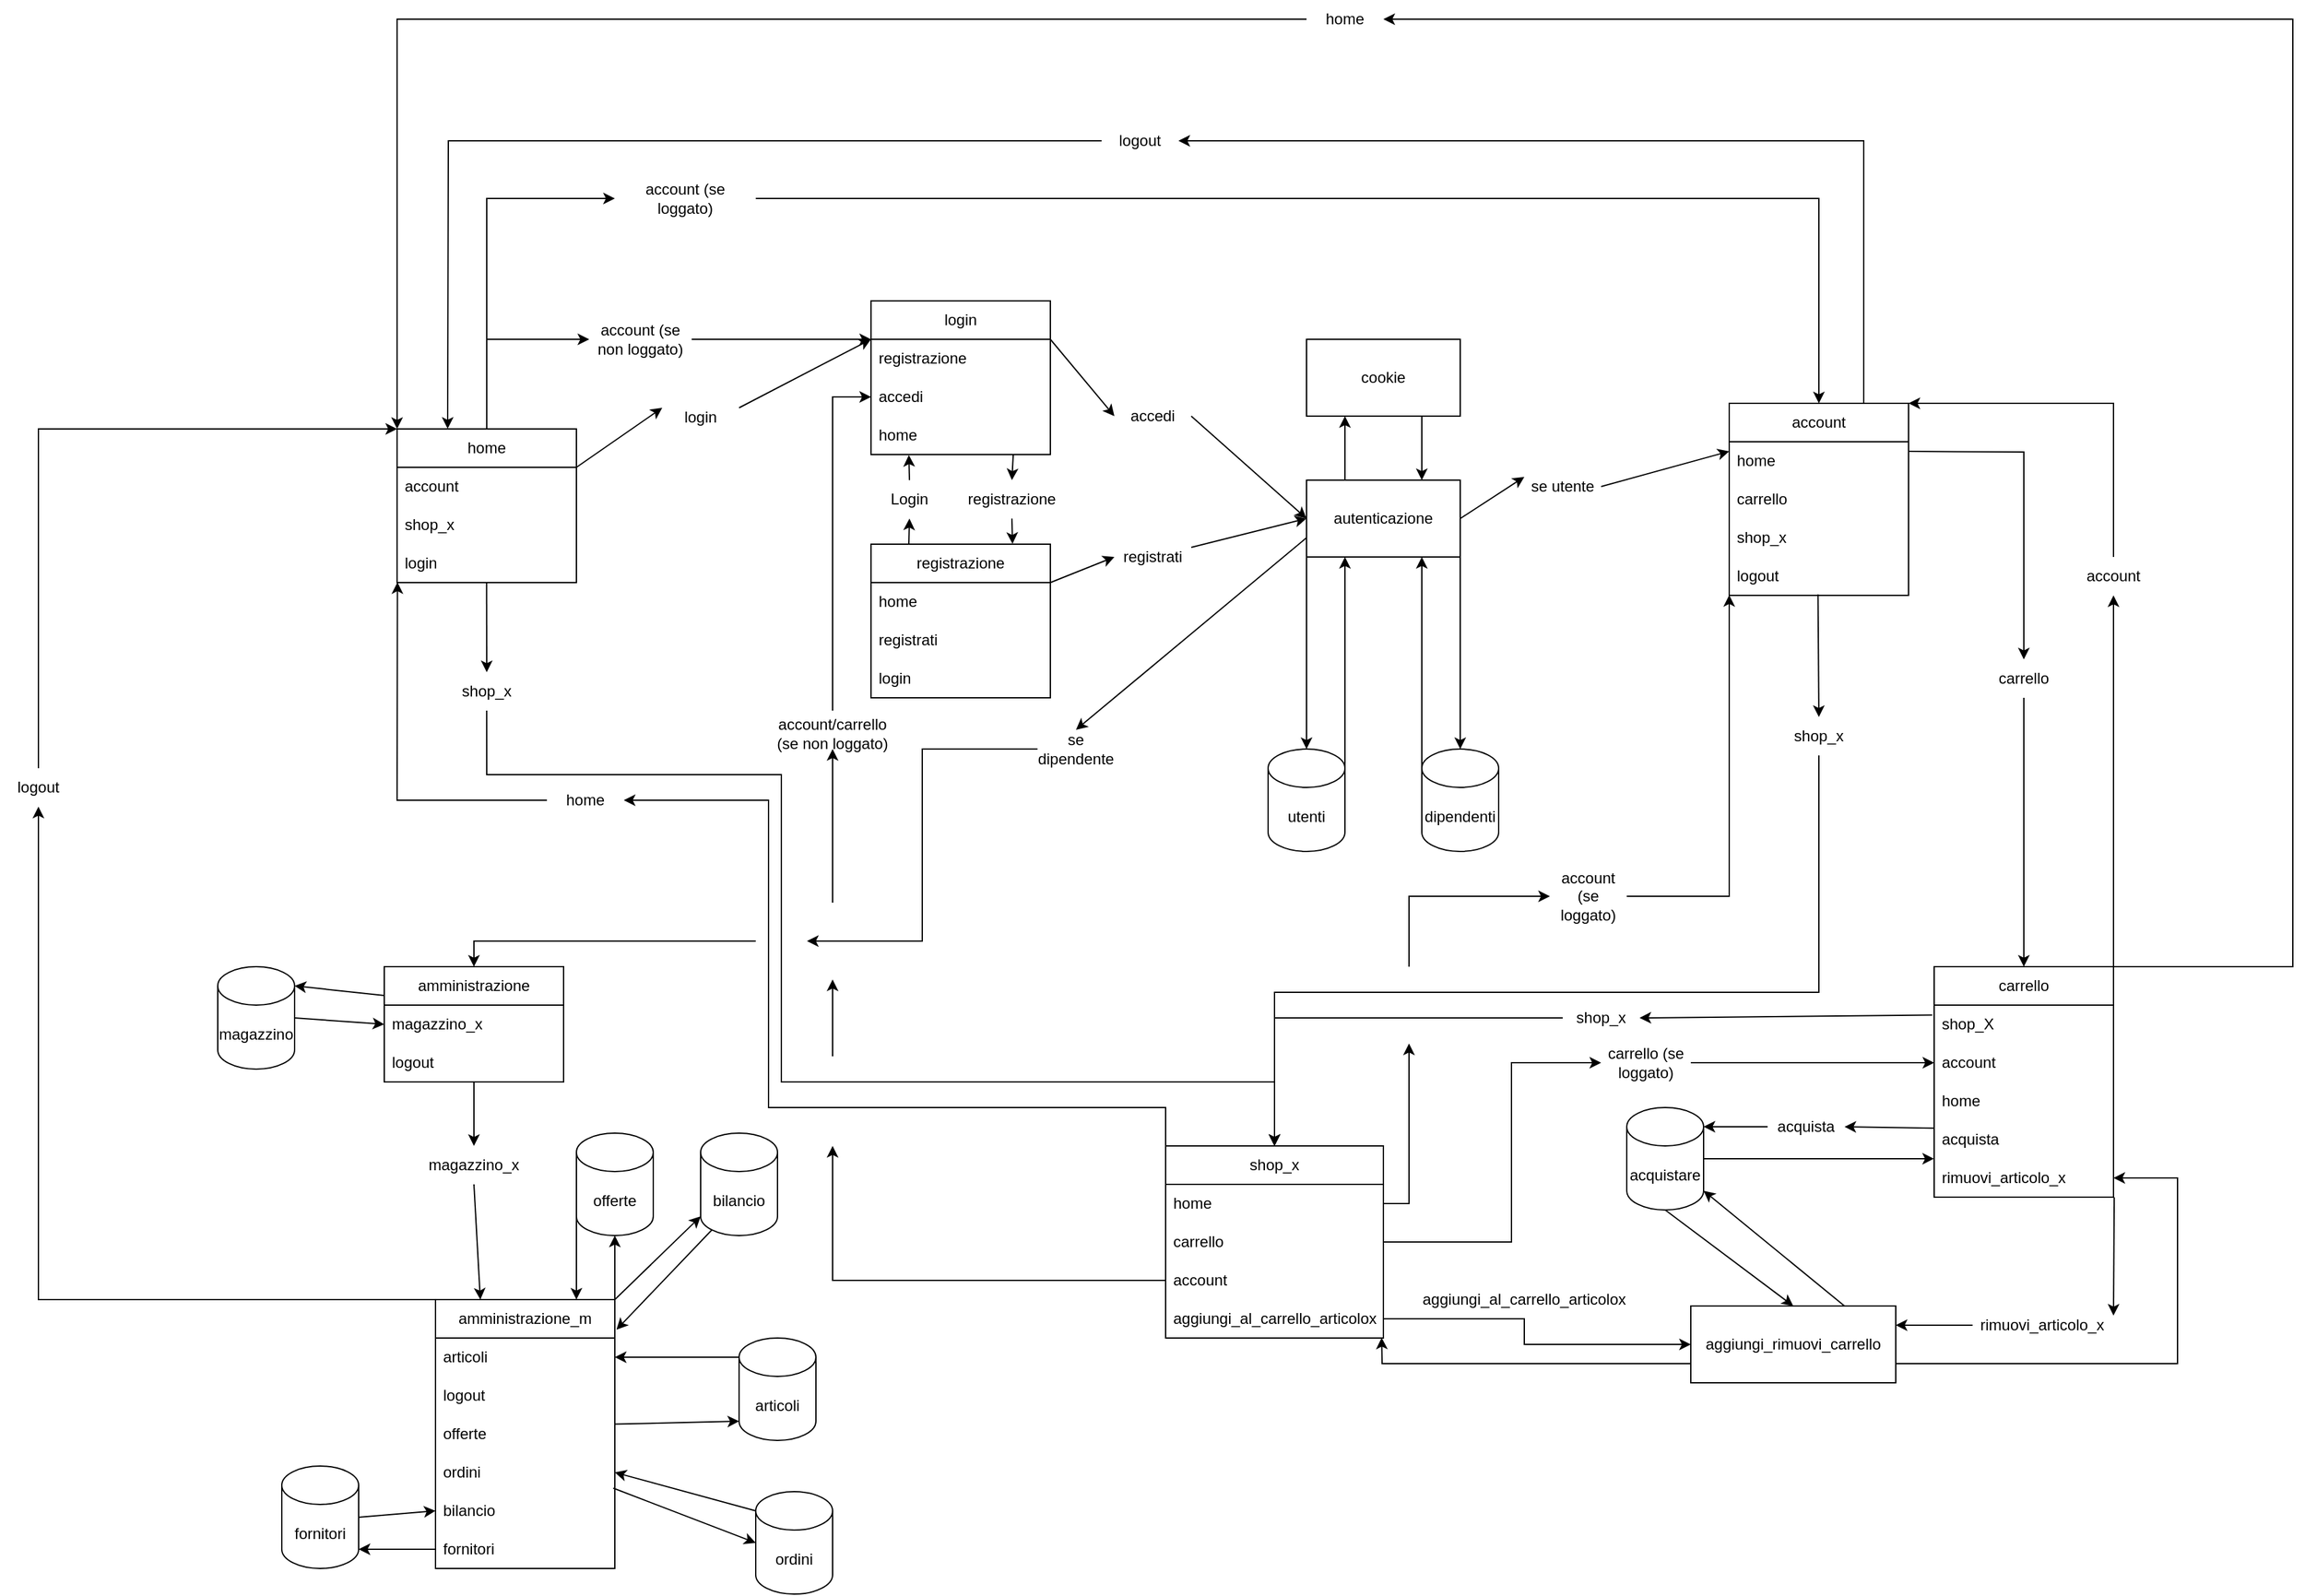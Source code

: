 <mxfile version="21.3.5" type="device">
  <diagram name="Progettazione sito" id="yAc_jAHaFsXyHDSnvy8q">
    <mxGraphModel dx="2637" dy="1739" grid="1" gridSize="10" guides="1" tooltips="1" connect="1" arrows="1" fold="1" page="1" pageScale="1" pageWidth="827" pageHeight="1169" math="0" shadow="0">
      <root>
        <mxCell id="0" />
        <mxCell id="1" parent="0" />
        <mxCell id="OdpAyaXRCorN0vdMtEcc-62" value="shop_x" style="swimlane;fontStyle=0;childLayout=stackLayout;horizontal=1;startSize=30;horizontalStack=0;resizeParent=1;resizeParentMax=0;resizeLast=0;collapsible=1;marginBottom=0;whiteSpace=wrap;html=1;" parent="1" vertex="1">
          <mxGeometry x="-410" y="325" width="170" height="150" as="geometry" />
        </mxCell>
        <mxCell id="OdpAyaXRCorN0vdMtEcc-65" value="home" style="text;strokeColor=none;fillColor=none;align=left;verticalAlign=middle;spacingLeft=4;spacingRight=4;overflow=hidden;points=[[0,0.5],[1,0.5]];portConstraint=eastwest;rotatable=0;whiteSpace=wrap;html=1;" parent="OdpAyaXRCorN0vdMtEcc-62" vertex="1">
          <mxGeometry y="30" width="170" height="30" as="geometry" />
        </mxCell>
        <mxCell id="OdpAyaXRCorN0vdMtEcc-66" value="carrello" style="text;strokeColor=none;fillColor=none;align=left;verticalAlign=middle;spacingLeft=4;spacingRight=4;overflow=hidden;points=[[0,0.5],[1,0.5]];portConstraint=eastwest;rotatable=0;whiteSpace=wrap;html=1;" parent="OdpAyaXRCorN0vdMtEcc-62" vertex="1">
          <mxGeometry y="60" width="170" height="30" as="geometry" />
        </mxCell>
        <mxCell id="OdpAyaXRCorN0vdMtEcc-102" value="account" style="text;strokeColor=none;fillColor=none;align=left;verticalAlign=middle;spacingLeft=4;spacingRight=4;overflow=hidden;points=[[0,0.5],[1,0.5]];portConstraint=eastwest;rotatable=0;whiteSpace=wrap;html=1;" parent="OdpAyaXRCorN0vdMtEcc-62" vertex="1">
          <mxGeometry y="90" width="170" height="30" as="geometry" />
        </mxCell>
        <mxCell id="OdpAyaXRCorN0vdMtEcc-107" value="aggiungi_al_carrello_articolox" style="text;strokeColor=none;fillColor=none;align=left;verticalAlign=middle;spacingLeft=4;spacingRight=4;overflow=hidden;points=[[0,0.5],[1,0.5]];portConstraint=eastwest;rotatable=0;whiteSpace=wrap;html=1;" parent="OdpAyaXRCorN0vdMtEcc-62" vertex="1">
          <mxGeometry y="120" width="170" height="30" as="geometry" />
        </mxCell>
        <mxCell id="OdpAyaXRCorN0vdMtEcc-67" value="home" style="swimlane;fontStyle=0;childLayout=stackLayout;horizontal=1;startSize=30;horizontalStack=0;resizeParent=1;resizeParentMax=0;resizeLast=0;collapsible=1;marginBottom=0;whiteSpace=wrap;html=1;" parent="1" vertex="1">
          <mxGeometry x="-1010" y="-235" width="140" height="120" as="geometry" />
        </mxCell>
        <mxCell id="OdpAyaXRCorN0vdMtEcc-68" value="account" style="text;strokeColor=none;fillColor=none;align=left;verticalAlign=middle;spacingLeft=4;spacingRight=4;overflow=hidden;points=[[0,0.5],[1,0.5]];portConstraint=eastwest;rotatable=0;whiteSpace=wrap;html=1;" parent="OdpAyaXRCorN0vdMtEcc-67" vertex="1">
          <mxGeometry y="30" width="140" height="30" as="geometry" />
        </mxCell>
        <mxCell id="OdpAyaXRCorN0vdMtEcc-69" value="shop_x" style="text;strokeColor=none;fillColor=none;align=left;verticalAlign=middle;spacingLeft=4;spacingRight=4;overflow=hidden;points=[[0,0.5],[1,0.5]];portConstraint=eastwest;rotatable=0;whiteSpace=wrap;html=1;" parent="OdpAyaXRCorN0vdMtEcc-67" vertex="1">
          <mxGeometry y="60" width="140" height="30" as="geometry" />
        </mxCell>
        <mxCell id="OdpAyaXRCorN0vdMtEcc-70" value="login" style="text;strokeColor=none;fillColor=none;align=left;verticalAlign=middle;spacingLeft=4;spacingRight=4;overflow=hidden;points=[[0,0.5],[1,0.5]];portConstraint=eastwest;rotatable=0;whiteSpace=wrap;html=1;" parent="OdpAyaXRCorN0vdMtEcc-67" vertex="1">
          <mxGeometry y="90" width="140" height="30" as="geometry" />
        </mxCell>
        <mxCell id="OdpAyaXRCorN0vdMtEcc-71" value="login" style="swimlane;fontStyle=0;childLayout=stackLayout;horizontal=1;startSize=30;horizontalStack=0;resizeParent=1;resizeParentMax=0;resizeLast=0;collapsible=1;marginBottom=0;whiteSpace=wrap;html=1;" parent="1" vertex="1">
          <mxGeometry x="-640" y="-335" width="140" height="120" as="geometry" />
        </mxCell>
        <mxCell id="OdpAyaXRCorN0vdMtEcc-72" value="registrazione" style="text;strokeColor=none;fillColor=none;align=left;verticalAlign=middle;spacingLeft=4;spacingRight=4;overflow=hidden;points=[[0,0.5],[1,0.5]];portConstraint=eastwest;rotatable=0;whiteSpace=wrap;html=1;" parent="OdpAyaXRCorN0vdMtEcc-71" vertex="1">
          <mxGeometry y="30" width="140" height="30" as="geometry" />
        </mxCell>
        <mxCell id="OdpAyaXRCorN0vdMtEcc-96" value="accedi" style="text;strokeColor=none;fillColor=none;align=left;verticalAlign=middle;spacingLeft=4;spacingRight=4;overflow=hidden;points=[[0,0.5],[1,0.5]];portConstraint=eastwest;rotatable=0;whiteSpace=wrap;html=1;" parent="OdpAyaXRCorN0vdMtEcc-71" vertex="1">
          <mxGeometry y="60" width="140" height="30" as="geometry" />
        </mxCell>
        <mxCell id="rpOPXYTiuYvovucA8hwr-18" value="home" style="text;strokeColor=none;fillColor=none;align=left;verticalAlign=middle;spacingLeft=4;spacingRight=4;overflow=hidden;points=[[0,0.5],[1,0.5]];portConstraint=eastwest;rotatable=0;whiteSpace=wrap;html=1;" parent="OdpAyaXRCorN0vdMtEcc-71" vertex="1">
          <mxGeometry y="90" width="140" height="30" as="geometry" />
        </mxCell>
        <mxCell id="OdpAyaXRCorN0vdMtEcc-79" value="account" style="swimlane;fontStyle=0;childLayout=stackLayout;horizontal=1;startSize=30;horizontalStack=0;resizeParent=1;resizeParentMax=0;resizeLast=0;collapsible=1;marginBottom=0;whiteSpace=wrap;html=1;" parent="1" vertex="1">
          <mxGeometry x="30" y="-255" width="140" height="150" as="geometry" />
        </mxCell>
        <mxCell id="OdpAyaXRCorN0vdMtEcc-80" value="home" style="text;strokeColor=none;fillColor=none;align=left;verticalAlign=middle;spacingLeft=4;spacingRight=4;overflow=hidden;points=[[0,0.5],[1,0.5]];portConstraint=eastwest;rotatable=0;whiteSpace=wrap;html=1;" parent="OdpAyaXRCorN0vdMtEcc-79" vertex="1">
          <mxGeometry y="30" width="140" height="30" as="geometry" />
        </mxCell>
        <mxCell id="OdpAyaXRCorN0vdMtEcc-81" value="carrello" style="text;strokeColor=none;fillColor=none;align=left;verticalAlign=middle;spacingLeft=4;spacingRight=4;overflow=hidden;points=[[0,0.5],[1,0.5]];portConstraint=eastwest;rotatable=0;whiteSpace=wrap;html=1;" parent="OdpAyaXRCorN0vdMtEcc-79" vertex="1">
          <mxGeometry y="60" width="140" height="30" as="geometry" />
        </mxCell>
        <mxCell id="OdpAyaXRCorN0vdMtEcc-101" value="shop_x" style="text;strokeColor=none;fillColor=none;align=left;verticalAlign=middle;spacingLeft=4;spacingRight=4;overflow=hidden;points=[[0,0.5],[1,0.5]];portConstraint=eastwest;rotatable=0;whiteSpace=wrap;html=1;" parent="OdpAyaXRCorN0vdMtEcc-79" vertex="1">
          <mxGeometry y="90" width="140" height="30" as="geometry" />
        </mxCell>
        <mxCell id="rpOPXYTiuYvovucA8hwr-94" value="logout" style="text;strokeColor=none;fillColor=none;align=left;verticalAlign=middle;spacingLeft=4;spacingRight=4;overflow=hidden;points=[[0,0.5],[1,0.5]];portConstraint=eastwest;rotatable=0;whiteSpace=wrap;html=1;" parent="OdpAyaXRCorN0vdMtEcc-79" vertex="1">
          <mxGeometry y="120" width="140" height="30" as="geometry" />
        </mxCell>
        <mxCell id="OdpAyaXRCorN0vdMtEcc-89" value="carrello" style="swimlane;fontStyle=0;childLayout=stackLayout;horizontal=1;startSize=30;horizontalStack=0;resizeParent=1;resizeParentMax=0;resizeLast=0;collapsible=1;marginBottom=0;whiteSpace=wrap;html=1;" parent="1" vertex="1">
          <mxGeometry x="190" y="185" width="140" height="180" as="geometry" />
        </mxCell>
        <mxCell id="OdpAyaXRCorN0vdMtEcc-90" value="shop_X" style="text;strokeColor=none;fillColor=none;align=left;verticalAlign=middle;spacingLeft=4;spacingRight=4;overflow=hidden;points=[[0,0.5],[1,0.5]];portConstraint=eastwest;rotatable=0;whiteSpace=wrap;html=1;" parent="OdpAyaXRCorN0vdMtEcc-89" vertex="1">
          <mxGeometry y="30" width="140" height="30" as="geometry" />
        </mxCell>
        <mxCell id="OdpAyaXRCorN0vdMtEcc-94" value="account" style="text;strokeColor=none;fillColor=none;align=left;verticalAlign=middle;spacingLeft=4;spacingRight=4;overflow=hidden;points=[[0,0.5],[1,0.5]];portConstraint=eastwest;rotatable=0;whiteSpace=wrap;html=1;" parent="OdpAyaXRCorN0vdMtEcc-89" vertex="1">
          <mxGeometry y="60" width="140" height="30" as="geometry" />
        </mxCell>
        <mxCell id="OdpAyaXRCorN0vdMtEcc-95" value="home" style="text;strokeColor=none;fillColor=none;align=left;verticalAlign=middle;spacingLeft=4;spacingRight=4;overflow=hidden;points=[[0,0.5],[1,0.5]];portConstraint=eastwest;rotatable=0;whiteSpace=wrap;html=1;" parent="OdpAyaXRCorN0vdMtEcc-89" vertex="1">
          <mxGeometry y="90" width="140" height="30" as="geometry" />
        </mxCell>
        <mxCell id="OdpAyaXRCorN0vdMtEcc-125" value="acquista" style="text;strokeColor=none;fillColor=none;align=left;verticalAlign=middle;spacingLeft=4;spacingRight=4;overflow=hidden;points=[[0,0.5],[1,0.5]];portConstraint=eastwest;rotatable=0;whiteSpace=wrap;html=1;" parent="OdpAyaXRCorN0vdMtEcc-89" vertex="1">
          <mxGeometry y="120" width="140" height="30" as="geometry" />
        </mxCell>
        <mxCell id="3qx9ciOd4U_vg5KlXXqb-6" value="rimuovi_articolo_x" style="text;strokeColor=none;fillColor=none;align=left;verticalAlign=middle;spacingLeft=4;spacingRight=4;overflow=hidden;points=[[0,0.5],[1,0.5]];portConstraint=eastwest;rotatable=0;whiteSpace=wrap;html=1;" vertex="1" parent="OdpAyaXRCorN0vdMtEcc-89">
          <mxGeometry y="150" width="140" height="30" as="geometry" />
        </mxCell>
        <mxCell id="OdpAyaXRCorN0vdMtEcc-93" value="autenticazione" style="rounded=0;whiteSpace=wrap;html=1;" parent="1" vertex="1">
          <mxGeometry x="-300" y="-195" width="120" height="60" as="geometry" />
        </mxCell>
        <mxCell id="OdpAyaXRCorN0vdMtEcc-98" value="registrazione" style="swimlane;fontStyle=0;childLayout=stackLayout;horizontal=1;startSize=30;horizontalStack=0;resizeParent=1;resizeParentMax=0;resizeLast=0;collapsible=1;marginBottom=0;whiteSpace=wrap;html=1;" parent="1" vertex="1">
          <mxGeometry x="-640" y="-145" width="140" height="120" as="geometry" />
        </mxCell>
        <mxCell id="OdpAyaXRCorN0vdMtEcc-99" value="home" style="text;strokeColor=none;fillColor=none;align=left;verticalAlign=middle;spacingLeft=4;spacingRight=4;overflow=hidden;points=[[0,0.5],[1,0.5]];portConstraint=eastwest;rotatable=0;whiteSpace=wrap;html=1;" parent="OdpAyaXRCorN0vdMtEcc-98" vertex="1">
          <mxGeometry y="30" width="140" height="30" as="geometry" />
        </mxCell>
        <mxCell id="OdpAyaXRCorN0vdMtEcc-100" value="registrati" style="text;strokeColor=none;fillColor=none;align=left;verticalAlign=middle;spacingLeft=4;spacingRight=4;overflow=hidden;points=[[0,0.5],[1,0.5]];portConstraint=eastwest;rotatable=0;whiteSpace=wrap;html=1;" parent="OdpAyaXRCorN0vdMtEcc-98" vertex="1">
          <mxGeometry y="60" width="140" height="30" as="geometry" />
        </mxCell>
        <mxCell id="rpOPXYTiuYvovucA8hwr-16" value="login" style="text;strokeColor=none;fillColor=none;align=left;verticalAlign=middle;spacingLeft=4;spacingRight=4;overflow=hidden;points=[[0,0.5],[1,0.5]];portConstraint=eastwest;rotatable=0;whiteSpace=wrap;html=1;" parent="OdpAyaXRCorN0vdMtEcc-98" vertex="1">
          <mxGeometry y="90" width="140" height="30" as="geometry" />
        </mxCell>
        <mxCell id="OdpAyaXRCorN0vdMtEcc-104" value="utenti" style="shape=cylinder3;whiteSpace=wrap;html=1;boundedLbl=1;backgroundOutline=1;size=15;" parent="1" vertex="1">
          <mxGeometry x="-330" y="15" width="60" height="80" as="geometry" />
        </mxCell>
        <mxCell id="OdpAyaXRCorN0vdMtEcc-105" value="dipendenti" style="shape=cylinder3;whiteSpace=wrap;html=1;boundedLbl=1;backgroundOutline=1;size=15;" parent="1" vertex="1">
          <mxGeometry x="-210" y="15" width="60" height="80" as="geometry" />
        </mxCell>
        <mxCell id="OdpAyaXRCorN0vdMtEcc-109" value="magazzino" style="shape=cylinder3;whiteSpace=wrap;html=1;boundedLbl=1;backgroundOutline=1;size=15;" parent="1" vertex="1">
          <mxGeometry x="-1150" y="185" width="60" height="80" as="geometry" />
        </mxCell>
        <mxCell id="OdpAyaXRCorN0vdMtEcc-110" value="amministrazione" style="swimlane;fontStyle=0;childLayout=stackLayout;horizontal=1;startSize=30;horizontalStack=0;resizeParent=1;resizeParentMax=0;resizeLast=0;collapsible=1;marginBottom=0;whiteSpace=wrap;html=1;" parent="1" vertex="1">
          <mxGeometry x="-1020" y="185" width="140" height="90" as="geometry" />
        </mxCell>
        <mxCell id="OdpAyaXRCorN0vdMtEcc-111" value="magazzino_x" style="text;strokeColor=none;fillColor=none;align=left;verticalAlign=middle;spacingLeft=4;spacingRight=4;overflow=hidden;points=[[0,0.5],[1,0.5]];portConstraint=eastwest;rotatable=0;whiteSpace=wrap;html=1;" parent="OdpAyaXRCorN0vdMtEcc-110" vertex="1">
          <mxGeometry y="30" width="140" height="30" as="geometry" />
        </mxCell>
        <mxCell id="OdpAyaXRCorN0vdMtEcc-113" value="logout" style="text;strokeColor=none;fillColor=none;align=left;verticalAlign=middle;spacingLeft=4;spacingRight=4;overflow=hidden;points=[[0,0.5],[1,0.5]];portConstraint=eastwest;rotatable=0;whiteSpace=wrap;html=1;" parent="OdpAyaXRCorN0vdMtEcc-110" vertex="1">
          <mxGeometry y="60" width="140" height="30" as="geometry" />
        </mxCell>
        <mxCell id="OdpAyaXRCorN0vdMtEcc-117" value="amministrazione_m" style="swimlane;fontStyle=0;childLayout=stackLayout;horizontal=1;startSize=30;horizontalStack=0;resizeParent=1;resizeParentMax=0;resizeLast=0;collapsible=1;marginBottom=0;whiteSpace=wrap;html=1;" parent="1" vertex="1">
          <mxGeometry x="-980" y="445" width="140" height="210" as="geometry" />
        </mxCell>
        <mxCell id="OdpAyaXRCorN0vdMtEcc-118" value="articoli" style="text;strokeColor=none;fillColor=none;align=left;verticalAlign=middle;spacingLeft=4;spacingRight=4;overflow=hidden;points=[[0,0.5],[1,0.5]];portConstraint=eastwest;rotatable=0;whiteSpace=wrap;html=1;" parent="OdpAyaXRCorN0vdMtEcc-117" vertex="1">
          <mxGeometry y="30" width="140" height="30" as="geometry" />
        </mxCell>
        <mxCell id="OdpAyaXRCorN0vdMtEcc-119" value="logout" style="text;strokeColor=none;fillColor=none;align=left;verticalAlign=middle;spacingLeft=4;spacingRight=4;overflow=hidden;points=[[0,0.5],[1,0.5]];portConstraint=eastwest;rotatable=0;whiteSpace=wrap;html=1;" parent="OdpAyaXRCorN0vdMtEcc-117" vertex="1">
          <mxGeometry y="60" width="140" height="30" as="geometry" />
        </mxCell>
        <mxCell id="OdpAyaXRCorN0vdMtEcc-121" value="offerte" style="text;strokeColor=none;fillColor=none;align=left;verticalAlign=middle;spacingLeft=4;spacingRight=4;overflow=hidden;points=[[0,0.5],[1,0.5]];portConstraint=eastwest;rotatable=0;whiteSpace=wrap;html=1;" parent="OdpAyaXRCorN0vdMtEcc-117" vertex="1">
          <mxGeometry y="90" width="140" height="30" as="geometry" />
        </mxCell>
        <mxCell id="OdpAyaXRCorN0vdMtEcc-122" value="ordini" style="text;strokeColor=none;fillColor=none;align=left;verticalAlign=middle;spacingLeft=4;spacingRight=4;overflow=hidden;points=[[0,0.5],[1,0.5]];portConstraint=eastwest;rotatable=0;whiteSpace=wrap;html=1;" parent="OdpAyaXRCorN0vdMtEcc-117" vertex="1">
          <mxGeometry y="120" width="140" height="30" as="geometry" />
        </mxCell>
        <mxCell id="OdpAyaXRCorN0vdMtEcc-124" value="bilancio" style="text;strokeColor=none;fillColor=none;align=left;verticalAlign=middle;spacingLeft=4;spacingRight=4;overflow=hidden;points=[[0,0.5],[1,0.5]];portConstraint=eastwest;rotatable=0;whiteSpace=wrap;html=1;" parent="OdpAyaXRCorN0vdMtEcc-117" vertex="1">
          <mxGeometry y="150" width="140" height="30" as="geometry" />
        </mxCell>
        <mxCell id="OdpAyaXRCorN0vdMtEcc-127" value="fornitori" style="text;strokeColor=none;fillColor=none;align=left;verticalAlign=middle;spacingLeft=4;spacingRight=4;overflow=hidden;points=[[0,0.5],[1,0.5]];portConstraint=eastwest;rotatable=0;whiteSpace=wrap;html=1;" parent="OdpAyaXRCorN0vdMtEcc-117" vertex="1">
          <mxGeometry y="180" width="140" height="30" as="geometry" />
        </mxCell>
        <mxCell id="OdpAyaXRCorN0vdMtEcc-126" value="acquistare" style="shape=cylinder3;whiteSpace=wrap;html=1;boundedLbl=1;backgroundOutline=1;size=15;" parent="1" vertex="1">
          <mxGeometry x="-50" y="295" width="60" height="80" as="geometry" />
        </mxCell>
        <mxCell id="OdpAyaXRCorN0vdMtEcc-128" value="articoli" style="shape=cylinder3;whiteSpace=wrap;html=1;boundedLbl=1;backgroundOutline=1;size=15;" parent="1" vertex="1">
          <mxGeometry x="-743" y="475" width="60" height="80" as="geometry" />
        </mxCell>
        <mxCell id="OdpAyaXRCorN0vdMtEcc-129" value="ordini" style="shape=cylinder3;whiteSpace=wrap;html=1;boundedLbl=1;backgroundOutline=1;size=15;" parent="1" vertex="1">
          <mxGeometry x="-730" y="595" width="60" height="80" as="geometry" />
        </mxCell>
        <mxCell id="OdpAyaXRCorN0vdMtEcc-130" value="bilancio" style="shape=cylinder3;whiteSpace=wrap;html=1;boundedLbl=1;backgroundOutline=1;size=15;" parent="1" vertex="1">
          <mxGeometry x="-773" y="315" width="60" height="80" as="geometry" />
        </mxCell>
        <mxCell id="OdpAyaXRCorN0vdMtEcc-131" value="offerte" style="shape=cylinder3;whiteSpace=wrap;html=1;boundedLbl=1;backgroundOutline=1;size=15;" parent="1" vertex="1">
          <mxGeometry x="-870" y="315" width="60" height="80" as="geometry" />
        </mxCell>
        <mxCell id="rpOPXYTiuYvovucA8hwr-6" value="" style="endArrow=classic;html=1;rounded=0;entryX=0;entryY=0.25;entryDx=0;entryDy=0;exitX=1;exitY=0.25;exitDx=0;exitDy=0;" parent="1" source="rpOPXYTiuYvovucA8hwr-8" target="OdpAyaXRCorN0vdMtEcc-71" edge="1">
          <mxGeometry width="50" height="50" relative="1" as="geometry">
            <mxPoint x="-860" y="15" as="sourcePoint" />
            <mxPoint x="-810" y="-35" as="targetPoint" />
          </mxGeometry>
        </mxCell>
        <mxCell id="rpOPXYTiuYvovucA8hwr-7" value="" style="endArrow=classic;html=1;rounded=0;entryX=0;entryY=0.25;entryDx=0;entryDy=0;exitX=1;exitY=0.25;exitDx=0;exitDy=0;" parent="1" source="OdpAyaXRCorN0vdMtEcc-67" target="rpOPXYTiuYvovucA8hwr-8" edge="1">
          <mxGeometry width="50" height="50" relative="1" as="geometry">
            <mxPoint x="-870" y="-205" as="sourcePoint" />
            <mxPoint x="-640" y="-282" as="targetPoint" />
          </mxGeometry>
        </mxCell>
        <mxCell id="rpOPXYTiuYvovucA8hwr-8" value="login" style="text;html=1;strokeColor=none;fillColor=none;align=center;verticalAlign=middle;whiteSpace=wrap;rounded=0;" parent="1" vertex="1">
          <mxGeometry x="-803" y="-259" width="60" height="30" as="geometry" />
        </mxCell>
        <mxCell id="rpOPXYTiuYvovucA8hwr-9" value="" style="endArrow=classic;html=1;rounded=0;exitX=0.5;exitY=1;exitDx=0;exitDy=0;entryX=0.789;entryY=-0.002;entryDx=0;entryDy=0;entryPerimeter=0;" parent="1" source="rpOPXYTiuYvovucA8hwr-11" target="OdpAyaXRCorN0vdMtEcc-98" edge="1">
          <mxGeometry width="50" height="50" relative="1" as="geometry">
            <mxPoint x="-490" y="-175" as="sourcePoint" />
            <mxPoint x="-530" y="-145" as="targetPoint" />
          </mxGeometry>
        </mxCell>
        <mxCell id="rpOPXYTiuYvovucA8hwr-11" value="registrazione" style="text;html=1;strokeColor=none;fillColor=none;align=center;verticalAlign=middle;whiteSpace=wrap;rounded=0;" parent="1" vertex="1">
          <mxGeometry x="-560" y="-195" width="60" height="30" as="geometry" />
        </mxCell>
        <mxCell id="rpOPXYTiuYvovucA8hwr-13" value="" style="endArrow=classic;html=1;rounded=0;entryX=0.5;entryY=1;entryDx=0;entryDy=0;exitX=0.211;exitY=-0.002;exitDx=0;exitDy=0;exitPerimeter=0;" parent="1" source="OdpAyaXRCorN0vdMtEcc-98" target="rpOPXYTiuYvovucA8hwr-14" edge="1">
          <mxGeometry width="50" height="50" relative="1" as="geometry">
            <mxPoint x="-605" y="-145" as="sourcePoint" />
            <mxPoint x="-605" y="-215" as="targetPoint" />
          </mxGeometry>
        </mxCell>
        <mxCell id="rpOPXYTiuYvovucA8hwr-14" value="Login" style="text;html=1;strokeColor=none;fillColor=none;align=center;verticalAlign=middle;whiteSpace=wrap;rounded=0;" parent="1" vertex="1">
          <mxGeometry x="-640" y="-195" width="60" height="30" as="geometry" />
        </mxCell>
        <mxCell id="rpOPXYTiuYvovucA8hwr-15" value="" style="endArrow=classic;html=1;rounded=0;entryX=0;entryY=0.5;entryDx=0;entryDy=0;exitX=1;exitY=0.25;exitDx=0;exitDy=0;" parent="1" source="rpOPXYTiuYvovucA8hwr-24" target="OdpAyaXRCorN0vdMtEcc-93" edge="1">
          <mxGeometry width="50" height="50" relative="1" as="geometry">
            <mxPoint x="-460" y="-15" as="sourcePoint" />
            <mxPoint x="-410" y="-65" as="targetPoint" />
          </mxGeometry>
        </mxCell>
        <mxCell id="rpOPXYTiuYvovucA8hwr-19" value="" style="endArrow=classic;html=1;rounded=0;entryX=0.211;entryY=1.014;entryDx=0;entryDy=0;entryPerimeter=0;exitX=0.5;exitY=0;exitDx=0;exitDy=0;" parent="1" source="rpOPXYTiuYvovucA8hwr-14" target="rpOPXYTiuYvovucA8hwr-18" edge="1">
          <mxGeometry width="50" height="50" relative="1" as="geometry">
            <mxPoint x="-770" y="-105" as="sourcePoint" />
            <mxPoint x="-720" y="-155" as="targetPoint" />
          </mxGeometry>
        </mxCell>
        <mxCell id="rpOPXYTiuYvovucA8hwr-21" value="" style="endArrow=classic;html=1;rounded=0;entryX=0.5;entryY=0;entryDx=0;entryDy=0;exitX=0.793;exitY=1.011;exitDx=0;exitDy=0;exitPerimeter=0;" parent="1" source="rpOPXYTiuYvovucA8hwr-18" target="rpOPXYTiuYvovucA8hwr-11" edge="1">
          <mxGeometry width="50" height="50" relative="1" as="geometry">
            <mxPoint x="-730" y="-65" as="sourcePoint" />
            <mxPoint x="-680" y="-115" as="targetPoint" />
          </mxGeometry>
        </mxCell>
        <mxCell id="rpOPXYTiuYvovucA8hwr-22" value="" style="endArrow=classic;html=1;rounded=0;entryX=0;entryY=0.5;entryDx=0;entryDy=0;exitX=1;exitY=0.5;exitDx=0;exitDy=0;" parent="1" source="rpOPXYTiuYvovucA8hwr-26" target="OdpAyaXRCorN0vdMtEcc-93" edge="1">
          <mxGeometry width="50" height="50" relative="1" as="geometry">
            <mxPoint x="-440" y="-255" as="sourcePoint" />
            <mxPoint x="-390" y="-305" as="targetPoint" />
          </mxGeometry>
        </mxCell>
        <mxCell id="rpOPXYTiuYvovucA8hwr-23" value="" style="endArrow=classic;html=1;rounded=0;entryX=0;entryY=0.5;entryDx=0;entryDy=0;exitX=1;exitY=0.25;exitDx=0;exitDy=0;" parent="1" source="OdpAyaXRCorN0vdMtEcc-98" target="rpOPXYTiuYvovucA8hwr-24" edge="1">
          <mxGeometry width="50" height="50" relative="1" as="geometry">
            <mxPoint x="-500" y="-115" as="sourcePoint" />
            <mxPoint x="-300" y="-165" as="targetPoint" />
          </mxGeometry>
        </mxCell>
        <mxCell id="rpOPXYTiuYvovucA8hwr-24" value="registrati" style="text;html=1;strokeColor=none;fillColor=none;align=center;verticalAlign=middle;whiteSpace=wrap;rounded=0;" parent="1" vertex="1">
          <mxGeometry x="-450" y="-150" width="60" height="30" as="geometry" />
        </mxCell>
        <mxCell id="rpOPXYTiuYvovucA8hwr-25" value="" style="endArrow=classic;html=1;rounded=0;entryX=0;entryY=0.5;entryDx=0;entryDy=0;exitX=1;exitY=0.25;exitDx=0;exitDy=0;" parent="1" source="OdpAyaXRCorN0vdMtEcc-71" target="rpOPXYTiuYvovucA8hwr-26" edge="1">
          <mxGeometry width="50" height="50" relative="1" as="geometry">
            <mxPoint x="-500" y="-305" as="sourcePoint" />
            <mxPoint x="-300" y="-165" as="targetPoint" />
          </mxGeometry>
        </mxCell>
        <mxCell id="rpOPXYTiuYvovucA8hwr-26" value="accedi" style="text;html=1;strokeColor=none;fillColor=none;align=center;verticalAlign=middle;whiteSpace=wrap;rounded=0;" parent="1" vertex="1">
          <mxGeometry x="-450" y="-260" width="60" height="30" as="geometry" />
        </mxCell>
        <mxCell id="rpOPXYTiuYvovucA8hwr-27" value="" style="endArrow=classic;html=1;rounded=0;entryX=0.75;entryY=1;entryDx=0;entryDy=0;exitX=0;exitY=0;exitDx=0;exitDy=15;exitPerimeter=0;" parent="1" source="OdpAyaXRCorN0vdMtEcc-105" target="OdpAyaXRCorN0vdMtEcc-93" edge="1">
          <mxGeometry width="50" height="50" relative="1" as="geometry">
            <mxPoint x="-190" y="-35" as="sourcePoint" />
            <mxPoint x="-140" y="-85" as="targetPoint" />
          </mxGeometry>
        </mxCell>
        <mxCell id="rpOPXYTiuYvovucA8hwr-28" value="" style="endArrow=classic;html=1;rounded=0;entryX=0.5;entryY=0;entryDx=0;entryDy=0;entryPerimeter=0;exitX=1;exitY=1;exitDx=0;exitDy=0;" parent="1" source="OdpAyaXRCorN0vdMtEcc-93" target="OdpAyaXRCorN0vdMtEcc-105" edge="1">
          <mxGeometry width="50" height="50" relative="1" as="geometry">
            <mxPoint x="-130" y="-55" as="sourcePoint" />
            <mxPoint x="-80" y="-105" as="targetPoint" />
          </mxGeometry>
        </mxCell>
        <mxCell id="rpOPXYTiuYvovucA8hwr-29" value="" style="endArrow=classic;html=1;rounded=0;entryX=0.25;entryY=1;entryDx=0;entryDy=0;exitX=1;exitY=0;exitDx=0;exitDy=15;exitPerimeter=0;" parent="1" source="OdpAyaXRCorN0vdMtEcc-104" target="OdpAyaXRCorN0vdMtEcc-93" edge="1">
          <mxGeometry width="50" height="50" relative="1" as="geometry">
            <mxPoint x="-280" y="-5" as="sourcePoint" />
            <mxPoint x="-230" y="-55" as="targetPoint" />
          </mxGeometry>
        </mxCell>
        <mxCell id="rpOPXYTiuYvovucA8hwr-30" value="" style="endArrow=classic;html=1;rounded=0;entryX=0.5;entryY=0;entryDx=0;entryDy=0;entryPerimeter=0;exitX=0;exitY=1;exitDx=0;exitDy=0;" parent="1" source="OdpAyaXRCorN0vdMtEcc-93" target="OdpAyaXRCorN0vdMtEcc-104" edge="1">
          <mxGeometry width="50" height="50" relative="1" as="geometry">
            <mxPoint x="-410" y="-15" as="sourcePoint" />
            <mxPoint x="-360" y="-65" as="targetPoint" />
          </mxGeometry>
        </mxCell>
        <mxCell id="rpOPXYTiuYvovucA8hwr-31" value="" style="endArrow=classic;html=1;rounded=0;entryX=0;entryY=0.25;entryDx=0;entryDy=0;exitX=1;exitY=0.5;exitDx=0;exitDy=0;" parent="1" source="rpOPXYTiuYvovucA8hwr-33" target="OdpAyaXRCorN0vdMtEcc-79" edge="1">
          <mxGeometry width="50" height="50" relative="1" as="geometry">
            <mxPoint x="-100" y="-135" as="sourcePoint" />
            <mxPoint x="-50" y="-185" as="targetPoint" />
          </mxGeometry>
        </mxCell>
        <mxCell id="rpOPXYTiuYvovucA8hwr-32" value="" style="endArrow=classic;html=1;rounded=0;entryX=0;entryY=0.25;entryDx=0;entryDy=0;exitX=1;exitY=0.5;exitDx=0;exitDy=0;" parent="1" source="OdpAyaXRCorN0vdMtEcc-93" target="rpOPXYTiuYvovucA8hwr-33" edge="1">
          <mxGeometry width="50" height="50" relative="1" as="geometry">
            <mxPoint x="-180" y="-165" as="sourcePoint" />
            <mxPoint x="30" y="-217" as="targetPoint" />
          </mxGeometry>
        </mxCell>
        <mxCell id="rpOPXYTiuYvovucA8hwr-33" value="se utente" style="text;html=1;strokeColor=none;fillColor=none;align=center;verticalAlign=middle;whiteSpace=wrap;rounded=0;" parent="1" vertex="1">
          <mxGeometry x="-130" y="-205" width="60" height="30" as="geometry" />
        </mxCell>
        <mxCell id="rpOPXYTiuYvovucA8hwr-35" value="" style="endArrow=classic;html=1;rounded=0;exitX=0;exitY=0.75;exitDx=0;exitDy=0;entryX=0.5;entryY=0;entryDx=0;entryDy=0;" parent="1" source="OdpAyaXRCorN0vdMtEcc-93" target="rpOPXYTiuYvovucA8hwr-36" edge="1">
          <mxGeometry width="50" height="50" relative="1" as="geometry">
            <mxPoint x="-300" y="-150" as="sourcePoint" />
            <mxPoint x="-580" y="105" as="targetPoint" />
          </mxGeometry>
        </mxCell>
        <mxCell id="rpOPXYTiuYvovucA8hwr-36" value="se dipendente" style="text;html=1;strokeColor=none;fillColor=none;align=center;verticalAlign=middle;whiteSpace=wrap;rounded=0;" parent="1" vertex="1">
          <mxGeometry x="-510" width="60" height="30" as="geometry" />
        </mxCell>
        <mxCell id="rpOPXYTiuYvovucA8hwr-37" value="" style="endArrow=classic;html=1;rounded=0;entryX=0.5;entryY=0;entryDx=0;entryDy=0;exitX=0.499;exitY=0.999;exitDx=0;exitDy=0;exitPerimeter=0;" parent="1" source="rpOPXYTiuYvovucA8hwr-41" target="OdpAyaXRCorN0vdMtEcc-62" edge="1">
          <mxGeometry width="50" height="50" relative="1" as="geometry">
            <mxPoint x="-940" y="-85" as="sourcePoint" />
            <mxPoint x="-840" y="45" as="targetPoint" />
            <Array as="points">
              <mxPoint x="-940" y="35" />
              <mxPoint x="-710" y="35" />
              <mxPoint x="-710" y="275" />
              <mxPoint x="-325" y="275" />
            </Array>
          </mxGeometry>
        </mxCell>
        <mxCell id="rpOPXYTiuYvovucA8hwr-40" value="" style="endArrow=classic;html=1;rounded=0;entryX=0.5;entryY=0;entryDx=0;entryDy=0;exitX=0.499;exitY=0.999;exitDx=0;exitDy=0;exitPerimeter=0;" parent="1" source="OdpAyaXRCorN0vdMtEcc-70" target="rpOPXYTiuYvovucA8hwr-41" edge="1">
          <mxGeometry width="50" height="50" relative="1" as="geometry">
            <mxPoint x="-940" y="-115" as="sourcePoint" />
            <mxPoint x="-340" y="325" as="targetPoint" />
            <Array as="points" />
          </mxGeometry>
        </mxCell>
        <mxCell id="rpOPXYTiuYvovucA8hwr-41" value="shop_x" style="text;html=1;strokeColor=none;fillColor=none;align=center;verticalAlign=middle;whiteSpace=wrap;rounded=0;" parent="1" vertex="1">
          <mxGeometry x="-970" y="-45" width="60" height="30" as="geometry" />
        </mxCell>
        <mxCell id="rpOPXYTiuYvovucA8hwr-42" value="" style="endArrow=classic;html=1;rounded=0;entryX=0.5;entryY=0;entryDx=0;entryDy=0;exitX=0.5;exitY=1;exitDx=0;exitDy=0;exitPerimeter=0;" parent="1" source="rpOPXYTiuYvovucA8hwr-44" target="OdpAyaXRCorN0vdMtEcc-62" edge="1">
          <mxGeometry width="50" height="50" relative="1" as="geometry">
            <mxPoint x="100" y="45" as="sourcePoint" />
            <mxPoint x="150" y="-5" as="targetPoint" />
            <Array as="points">
              <mxPoint x="100" y="205" />
              <mxPoint x="-80" y="205" />
              <mxPoint x="-325" y="205" />
            </Array>
          </mxGeometry>
        </mxCell>
        <mxCell id="rpOPXYTiuYvovucA8hwr-43" value="" style="endArrow=classic;html=1;rounded=0;entryX=0.5;entryY=0;entryDx=0;entryDy=0;exitX=0.495;exitY=0.975;exitDx=0;exitDy=0;exitPerimeter=0;" parent="1" source="rpOPXYTiuYvovucA8hwr-94" target="rpOPXYTiuYvovucA8hwr-44" edge="1">
          <mxGeometry width="50" height="50" relative="1" as="geometry">
            <mxPoint x="100" y="-105" as="sourcePoint" />
            <mxPoint x="-340" y="325" as="targetPoint" />
            <Array as="points" />
          </mxGeometry>
        </mxCell>
        <mxCell id="rpOPXYTiuYvovucA8hwr-44" value="shop_x" style="text;html=1;strokeColor=none;fillColor=none;align=center;verticalAlign=middle;whiteSpace=wrap;rounded=0;" parent="1" vertex="1">
          <mxGeometry x="70" y="-10" width="60" height="30" as="geometry" />
        </mxCell>
        <mxCell id="rpOPXYTiuYvovucA8hwr-45" value="" style="endArrow=classic;html=1;rounded=0;entryX=0.5;entryY=0;entryDx=0;entryDy=0;exitX=0.5;exitY=1;exitDx=0;exitDy=0;" parent="1" source="rpOPXYTiuYvovucA8hwr-49" target="OdpAyaXRCorN0vdMtEcc-89" edge="1">
          <mxGeometry width="50" height="50" relative="1" as="geometry">
            <mxPoint x="210" y="5" as="sourcePoint" />
            <mxPoint x="260" y="-45" as="targetPoint" />
            <Array as="points" />
          </mxGeometry>
        </mxCell>
        <mxCell id="rpOPXYTiuYvovucA8hwr-48" value="" style="endArrow=classic;html=1;rounded=0;entryX=0.5;entryY=0;entryDx=0;entryDy=0;exitX=1;exitY=0.25;exitDx=0;exitDy=0;" parent="1" source="OdpAyaXRCorN0vdMtEcc-79" target="rpOPXYTiuYvovucA8hwr-49" edge="1">
          <mxGeometry width="50" height="50" relative="1" as="geometry">
            <mxPoint x="170" y="-217" as="sourcePoint" />
            <mxPoint x="260" y="185" as="targetPoint" />
            <Array as="points">
              <mxPoint x="260" y="-217" />
            </Array>
          </mxGeometry>
        </mxCell>
        <mxCell id="rpOPXYTiuYvovucA8hwr-49" value="carrello" style="text;html=1;strokeColor=none;fillColor=none;align=center;verticalAlign=middle;whiteSpace=wrap;rounded=0;" parent="1" vertex="1">
          <mxGeometry x="230" y="-55" width="60" height="30" as="geometry" />
        </mxCell>
        <mxCell id="rpOPXYTiuYvovucA8hwr-50" value="" style="endArrow=classic;html=1;rounded=0;exitX=1;exitY=0.5;exitDx=0;exitDy=0;entryX=0.5;entryY=0;entryDx=0;entryDy=0;" parent="1" source="rpOPXYTiuYvovucA8hwr-52" target="OdpAyaXRCorN0vdMtEcc-79" edge="1">
          <mxGeometry width="50" height="50" relative="1" as="geometry">
            <mxPoint x="-970" y="-285" as="sourcePoint" />
            <mxPoint x="-920" y="-335" as="targetPoint" />
            <Array as="points">
              <mxPoint x="100" y="-415" />
            </Array>
          </mxGeometry>
        </mxCell>
        <mxCell id="rpOPXYTiuYvovucA8hwr-51" value="" style="endArrow=classic;html=1;rounded=0;exitX=0.5;exitY=0;exitDx=0;exitDy=0;entryX=0;entryY=0.5;entryDx=0;entryDy=0;" parent="1" source="OdpAyaXRCorN0vdMtEcc-67" target="rpOPXYTiuYvovucA8hwr-52" edge="1">
          <mxGeometry width="50" height="50" relative="1" as="geometry">
            <mxPoint x="-940" y="-235" as="sourcePoint" />
            <mxPoint x="100" y="-255" as="targetPoint" />
            <Array as="points">
              <mxPoint x="-940" y="-415" />
            </Array>
          </mxGeometry>
        </mxCell>
        <mxCell id="rpOPXYTiuYvovucA8hwr-52" value="account (se loggato)" style="text;html=1;strokeColor=none;fillColor=none;align=center;verticalAlign=middle;whiteSpace=wrap;rounded=0;" parent="1" vertex="1">
          <mxGeometry x="-840" y="-430" width="110" height="30" as="geometry" />
        </mxCell>
        <mxCell id="rpOPXYTiuYvovucA8hwr-53" value="" style="endArrow=classic;html=1;rounded=0;exitX=1;exitY=0.5;exitDx=0;exitDy=0;entryX=0;entryY=0.25;entryDx=0;entryDy=0;" parent="1" source="rpOPXYTiuYvovucA8hwr-55" target="OdpAyaXRCorN0vdMtEcc-71" edge="1">
          <mxGeometry width="50" height="50" relative="1" as="geometry">
            <mxPoint x="-900" y="-295" as="sourcePoint" />
            <mxPoint x="-850" y="-345" as="targetPoint" />
            <Array as="points" />
          </mxGeometry>
        </mxCell>
        <mxCell id="rpOPXYTiuYvovucA8hwr-54" value="" style="endArrow=classic;html=1;rounded=0;exitX=0.5;exitY=0;exitDx=0;exitDy=0;entryX=0;entryY=0.5;entryDx=0;entryDy=0;" parent="1" source="OdpAyaXRCorN0vdMtEcc-67" target="rpOPXYTiuYvovucA8hwr-55" edge="1">
          <mxGeometry width="50" height="50" relative="1" as="geometry">
            <mxPoint x="-940" y="-235" as="sourcePoint" />
            <mxPoint x="-640" y="-305" as="targetPoint" />
            <Array as="points">
              <mxPoint x="-940" y="-305" />
            </Array>
          </mxGeometry>
        </mxCell>
        <mxCell id="rpOPXYTiuYvovucA8hwr-55" value="account (se non loggato)" style="text;html=1;strokeColor=none;fillColor=none;align=center;verticalAlign=middle;whiteSpace=wrap;rounded=0;" parent="1" vertex="1">
          <mxGeometry x="-860" y="-320" width="80" height="30" as="geometry" />
        </mxCell>
        <mxCell id="rpOPXYTiuYvovucA8hwr-56" value="" style="endArrow=classic;html=1;rounded=0;entryX=1;entryY=0;entryDx=0;entryDy=15;entryPerimeter=0;exitX=0;exitY=0.5;exitDx=0;exitDy=0;" parent="1" source="rpOPXYTiuYvovucA8hwr-59" target="OdpAyaXRCorN0vdMtEcc-126" edge="1">
          <mxGeometry width="50" height="50" relative="1" as="geometry">
            <mxPoint x="10" y="435" as="sourcePoint" />
            <mxPoint x="60" y="385" as="targetPoint" />
          </mxGeometry>
        </mxCell>
        <mxCell id="rpOPXYTiuYvovucA8hwr-57" value="" style="endArrow=classic;html=1;rounded=0;entryX=-0.001;entryY=0.999;entryDx=0;entryDy=0;entryPerimeter=0;exitX=1;exitY=0.5;exitDx=0;exitDy=0;exitPerimeter=0;" parent="1" source="OdpAyaXRCorN0vdMtEcc-126" target="OdpAyaXRCorN0vdMtEcc-125" edge="1">
          <mxGeometry width="50" height="50" relative="1" as="geometry">
            <mxPoint x="40" y="455" as="sourcePoint" />
            <mxPoint x="90" y="405" as="targetPoint" />
          </mxGeometry>
        </mxCell>
        <mxCell id="rpOPXYTiuYvovucA8hwr-58" value="" style="endArrow=classic;html=1;rounded=0;entryX=1;entryY=0;entryDx=0;entryDy=15;entryPerimeter=0;exitX=-0.002;exitY=0.206;exitDx=0;exitDy=0;exitPerimeter=0;" parent="1" source="OdpAyaXRCorN0vdMtEcc-125" target="rpOPXYTiuYvovucA8hwr-59" edge="1">
          <mxGeometry width="50" height="50" relative="1" as="geometry">
            <mxPoint x="190" y="311" as="sourcePoint" />
            <mxPoint x="10" y="310" as="targetPoint" />
          </mxGeometry>
        </mxCell>
        <mxCell id="rpOPXYTiuYvovucA8hwr-59" value="acquista" style="text;html=1;strokeColor=none;fillColor=none;align=center;verticalAlign=middle;whiteSpace=wrap;rounded=0;" parent="1" vertex="1">
          <mxGeometry x="60" y="295" width="60" height="30" as="geometry" />
        </mxCell>
        <mxCell id="rpOPXYTiuYvovucA8hwr-60" value="" style="endArrow=classic;html=1;rounded=0;entryX=0.5;entryY=0;entryDx=0;entryDy=0;exitX=0;exitY=0.5;exitDx=0;exitDy=0;" parent="1" source="rpOPXYTiuYvovucA8hwr-62" target="OdpAyaXRCorN0vdMtEcc-62" edge="1">
          <mxGeometry width="50" height="50" relative="1" as="geometry">
            <mxPoint x="-220" y="295" as="sourcePoint" />
            <mxPoint x="-170" y="245" as="targetPoint" />
            <Array as="points">
              <mxPoint x="-325" y="225" />
            </Array>
          </mxGeometry>
        </mxCell>
        <mxCell id="rpOPXYTiuYvovucA8hwr-61" value="" style="endArrow=classic;html=1;rounded=0;entryX=1;entryY=0.5;entryDx=0;entryDy=0;exitX=-0.011;exitY=0.26;exitDx=0;exitDy=0;exitPerimeter=0;" parent="1" source="OdpAyaXRCorN0vdMtEcc-90" target="rpOPXYTiuYvovucA8hwr-62" edge="1">
          <mxGeometry width="50" height="50" relative="1" as="geometry">
            <mxPoint x="190" y="223" as="sourcePoint" />
            <mxPoint x="-340" y="325" as="targetPoint" />
            <Array as="points" />
          </mxGeometry>
        </mxCell>
        <mxCell id="rpOPXYTiuYvovucA8hwr-62" value="shop_x" style="text;html=1;strokeColor=none;fillColor=none;align=center;verticalAlign=middle;whiteSpace=wrap;rounded=0;" parent="1" vertex="1">
          <mxGeometry x="-100" y="210" width="60" height="30" as="geometry" />
        </mxCell>
        <mxCell id="rpOPXYTiuYvovucA8hwr-63" value="" style="endArrow=classic;html=1;rounded=0;exitX=0.5;exitY=0;exitDx=0;exitDy=0;entryX=1;entryY=0;entryDx=0;entryDy=0;" parent="1" source="rpOPXYTiuYvovucA8hwr-65" target="OdpAyaXRCorN0vdMtEcc-79" edge="1">
          <mxGeometry width="50" height="50" relative="1" as="geometry">
            <mxPoint x="350" y="85" as="sourcePoint" />
            <mxPoint x="400" y="35" as="targetPoint" />
            <Array as="points">
              <mxPoint x="330" y="-255" />
            </Array>
          </mxGeometry>
        </mxCell>
        <mxCell id="rpOPXYTiuYvovucA8hwr-64" value="" style="endArrow=classic;html=1;rounded=0;exitX=1;exitY=0;exitDx=0;exitDy=0;entryX=0.5;entryY=1;entryDx=0;entryDy=0;" parent="1" source="OdpAyaXRCorN0vdMtEcc-89" target="rpOPXYTiuYvovucA8hwr-65" edge="1">
          <mxGeometry width="50" height="50" relative="1" as="geometry">
            <mxPoint x="330" y="185" as="sourcePoint" />
            <mxPoint x="170" y="-255" as="targetPoint" />
            <Array as="points" />
          </mxGeometry>
        </mxCell>
        <mxCell id="rpOPXYTiuYvovucA8hwr-65" value="account" style="text;html=1;strokeColor=none;fillColor=none;align=center;verticalAlign=middle;whiteSpace=wrap;rounded=0;" parent="1" vertex="1">
          <mxGeometry x="300" y="-135" width="60" height="30" as="geometry" />
        </mxCell>
        <mxCell id="rpOPXYTiuYvovucA8hwr-66" value="" style="endArrow=classic;html=1;rounded=0;exitX=0;exitY=0.5;exitDx=0;exitDy=0;entryX=0;entryY=0;entryDx=0;entryDy=0;" parent="1" source="rpOPXYTiuYvovucA8hwr-68" target="OdpAyaXRCorN0vdMtEcc-67" edge="1">
          <mxGeometry width="50" height="50" relative="1" as="geometry">
            <mxPoint x="380" y="235" as="sourcePoint" />
            <mxPoint x="430" y="185" as="targetPoint" />
            <Array as="points">
              <mxPoint x="-1010" y="-555" />
            </Array>
          </mxGeometry>
        </mxCell>
        <mxCell id="rpOPXYTiuYvovucA8hwr-67" value="" style="endArrow=classic;html=1;rounded=0;exitX=1;exitY=0;exitDx=0;exitDy=0;entryX=1;entryY=0.5;entryDx=0;entryDy=0;" parent="1" source="OdpAyaXRCorN0vdMtEcc-89" target="rpOPXYTiuYvovucA8hwr-68" edge="1">
          <mxGeometry width="50" height="50" relative="1" as="geometry">
            <mxPoint x="330" y="185" as="sourcePoint" />
            <mxPoint x="-1010" y="-235" as="targetPoint" />
            <Array as="points">
              <mxPoint x="470" y="185" />
              <mxPoint x="470" y="-555" />
            </Array>
          </mxGeometry>
        </mxCell>
        <mxCell id="rpOPXYTiuYvovucA8hwr-68" value="home" style="text;html=1;strokeColor=none;fillColor=none;align=center;verticalAlign=middle;whiteSpace=wrap;rounded=0;" parent="1" vertex="1">
          <mxGeometry x="-300" y="-570" width="60" height="30" as="geometry" />
        </mxCell>
        <mxCell id="rpOPXYTiuYvovucA8hwr-70" value="" style="endArrow=classic;html=1;rounded=0;exitX=0;exitY=0.5;exitDx=0;exitDy=0;" parent="1" source="rpOPXYTiuYvovucA8hwr-36" edge="1">
          <mxGeometry width="50" height="50" relative="1" as="geometry">
            <mxPoint x="-520" y="175" as="sourcePoint" />
            <mxPoint x="-690" y="165" as="targetPoint" />
            <Array as="points">
              <mxPoint x="-600" y="15" />
              <mxPoint x="-600" y="165" />
            </Array>
          </mxGeometry>
        </mxCell>
        <mxCell id="rpOPXYTiuYvovucA8hwr-71" value="" style="endArrow=classic;html=1;rounded=0;entryX=0.5;entryY=0;entryDx=0;entryDy=0;" parent="1" target="OdpAyaXRCorN0vdMtEcc-110" edge="1">
          <mxGeometry width="50" height="50" relative="1" as="geometry">
            <mxPoint x="-730" y="165" as="sourcePoint" />
            <mxPoint x="-770" y="145" as="targetPoint" />
            <Array as="points">
              <mxPoint x="-950" y="165" />
            </Array>
          </mxGeometry>
        </mxCell>
        <mxCell id="rpOPXYTiuYvovucA8hwr-72" value="" style="endArrow=classic;html=1;rounded=0;entryX=0.25;entryY=0;entryDx=0;entryDy=0;exitX=0.5;exitY=1;exitDx=0;exitDy=0;exitPerimeter=0;" parent="1" source="rpOPXYTiuYvovucA8hwr-74" target="OdpAyaXRCorN0vdMtEcc-117" edge="1">
          <mxGeometry width="50" height="50" relative="1" as="geometry">
            <mxPoint x="-990" y="445" as="sourcePoint" />
            <mxPoint x="-940" y="395" as="targetPoint" />
          </mxGeometry>
        </mxCell>
        <mxCell id="rpOPXYTiuYvovucA8hwr-73" value="" style="endArrow=classic;html=1;rounded=0;entryX=0.5;entryY=0;entryDx=0;entryDy=0;exitX=0.5;exitY=1;exitDx=0;exitDy=0;exitPerimeter=0;" parent="1" source="OdpAyaXRCorN0vdMtEcc-113" target="rpOPXYTiuYvovucA8hwr-74" edge="1">
          <mxGeometry width="50" height="50" relative="1" as="geometry">
            <mxPoint x="-950" y="275" as="sourcePoint" />
            <mxPoint x="-935" y="445" as="targetPoint" />
          </mxGeometry>
        </mxCell>
        <mxCell id="rpOPXYTiuYvovucA8hwr-74" value="magazzino_x" style="text;html=1;strokeColor=none;fillColor=none;align=center;verticalAlign=middle;whiteSpace=wrap;rounded=0;" parent="1" vertex="1">
          <mxGeometry x="-980" y="325" width="60" height="30" as="geometry" />
        </mxCell>
        <mxCell id="rpOPXYTiuYvovucA8hwr-75" value="" style="endArrow=classic;html=1;rounded=0;entryX=1;entryY=0;entryDx=0;entryDy=15;entryPerimeter=0;exitX=0;exitY=0.25;exitDx=0;exitDy=0;" parent="1" source="OdpAyaXRCorN0vdMtEcc-110" target="OdpAyaXRCorN0vdMtEcc-109" edge="1">
          <mxGeometry width="50" height="50" relative="1" as="geometry">
            <mxPoint x="-1070" y="415" as="sourcePoint" />
            <mxPoint x="-1020" y="365" as="targetPoint" />
          </mxGeometry>
        </mxCell>
        <mxCell id="rpOPXYTiuYvovucA8hwr-76" value="" style="endArrow=classic;html=1;rounded=0;entryX=0;entryY=0.5;entryDx=0;entryDy=0;exitX=1;exitY=0.5;exitDx=0;exitDy=0;exitPerimeter=0;" parent="1" source="OdpAyaXRCorN0vdMtEcc-109" target="OdpAyaXRCorN0vdMtEcc-111" edge="1">
          <mxGeometry width="50" height="50" relative="1" as="geometry">
            <mxPoint x="-1040" y="385" as="sourcePoint" />
            <mxPoint x="-990" y="335" as="targetPoint" />
          </mxGeometry>
        </mxCell>
        <mxCell id="rpOPXYTiuYvovucA8hwr-77" value="" style="endArrow=classic;html=1;rounded=0;exitX=0;exitY=1;exitDx=0;exitDy=-15;exitPerimeter=0;" parent="1" source="OdpAyaXRCorN0vdMtEcc-131" edge="1">
          <mxGeometry width="50" height="50" relative="1" as="geometry">
            <mxPoint x="-1060" y="475" as="sourcePoint" />
            <mxPoint x="-870" y="445" as="targetPoint" />
          </mxGeometry>
        </mxCell>
        <mxCell id="rpOPXYTiuYvovucA8hwr-78" value="" style="endArrow=classic;html=1;rounded=0;entryX=0.5;entryY=1;entryDx=0;entryDy=0;entryPerimeter=0;exitX=1;exitY=0;exitDx=0;exitDy=0;" parent="1" source="OdpAyaXRCorN0vdMtEcc-117" target="OdpAyaXRCorN0vdMtEcc-131" edge="1">
          <mxGeometry width="50" height="50" relative="1" as="geometry">
            <mxPoint x="-1120" y="545" as="sourcePoint" />
            <mxPoint x="-1070" y="495" as="targetPoint" />
          </mxGeometry>
        </mxCell>
        <mxCell id="rpOPXYTiuYvovucA8hwr-79" value="" style="endArrow=classic;html=1;rounded=0;exitX=1;exitY=0;exitDx=0;exitDy=0;entryX=0;entryY=1;entryDx=0;entryDy=-15;entryPerimeter=0;" parent="1" source="OdpAyaXRCorN0vdMtEcc-117" target="OdpAyaXRCorN0vdMtEcc-130" edge="1">
          <mxGeometry width="50" height="50" relative="1" as="geometry">
            <mxPoint x="-800" y="475" as="sourcePoint" />
            <mxPoint x="-750" y="425" as="targetPoint" />
          </mxGeometry>
        </mxCell>
        <mxCell id="rpOPXYTiuYvovucA8hwr-80" value="" style="endArrow=classic;html=1;rounded=0;exitX=0.145;exitY=1;exitDx=0;exitDy=-4.35;exitPerimeter=0;entryX=1.009;entryY=0.112;entryDx=0;entryDy=0;entryPerimeter=0;" parent="1" source="OdpAyaXRCorN0vdMtEcc-130" target="OdpAyaXRCorN0vdMtEcc-117" edge="1">
          <mxGeometry width="50" height="50" relative="1" as="geometry">
            <mxPoint x="-770" y="505" as="sourcePoint" />
            <mxPoint x="-720" y="455" as="targetPoint" />
          </mxGeometry>
        </mxCell>
        <mxCell id="rpOPXYTiuYvovucA8hwr-81" value="" style="endArrow=classic;html=1;rounded=0;exitX=0;exitY=0;exitDx=0;exitDy=15;exitPerimeter=0;entryX=1;entryY=0.5;entryDx=0;entryDy=0;" parent="1" source="OdpAyaXRCorN0vdMtEcc-128" target="OdpAyaXRCorN0vdMtEcc-118" edge="1">
          <mxGeometry width="50" height="50" relative="1" as="geometry">
            <mxPoint x="-800" y="595" as="sourcePoint" />
            <mxPoint x="-750" y="545" as="targetPoint" />
          </mxGeometry>
        </mxCell>
        <mxCell id="rpOPXYTiuYvovucA8hwr-82" value="" style="endArrow=classic;html=1;rounded=0;entryX=0;entryY=1;entryDx=0;entryDy=-15;entryPerimeter=0;exitX=1;exitY=0.242;exitDx=0;exitDy=0;exitPerimeter=0;" parent="1" source="OdpAyaXRCorN0vdMtEcc-121" target="OdpAyaXRCorN0vdMtEcc-128" edge="1">
          <mxGeometry width="50" height="50" relative="1" as="geometry">
            <mxPoint x="-810" y="645" as="sourcePoint" />
            <mxPoint x="-760" y="595" as="targetPoint" />
          </mxGeometry>
        </mxCell>
        <mxCell id="rpOPXYTiuYvovucA8hwr-83" value="" style="endArrow=classic;html=1;rounded=0;entryX=1;entryY=0.5;entryDx=0;entryDy=0;exitX=0;exitY=0;exitDx=0;exitDy=15;exitPerimeter=0;" parent="1" source="OdpAyaXRCorN0vdMtEcc-129" target="OdpAyaXRCorN0vdMtEcc-122" edge="1">
          <mxGeometry width="50" height="50" relative="1" as="geometry">
            <mxPoint x="-790" y="735" as="sourcePoint" />
            <mxPoint x="-740" y="685" as="targetPoint" />
          </mxGeometry>
        </mxCell>
        <mxCell id="rpOPXYTiuYvovucA8hwr-84" value="" style="endArrow=classic;html=1;rounded=0;exitX=0.991;exitY=-0.092;exitDx=0;exitDy=0;exitPerimeter=0;entryX=0;entryY=0.5;entryDx=0;entryDy=0;entryPerimeter=0;" parent="1" source="OdpAyaXRCorN0vdMtEcc-124" target="OdpAyaXRCorN0vdMtEcc-129" edge="1">
          <mxGeometry width="50" height="50" relative="1" as="geometry">
            <mxPoint x="-810" y="735" as="sourcePoint" />
            <mxPoint x="-760" y="685" as="targetPoint" />
          </mxGeometry>
        </mxCell>
        <mxCell id="rpOPXYTiuYvovucA8hwr-85" value="fornitori" style="shape=cylinder3;whiteSpace=wrap;html=1;boundedLbl=1;backgroundOutline=1;size=15;" parent="1" vertex="1">
          <mxGeometry x="-1100" y="575" width="60" height="80" as="geometry" />
        </mxCell>
        <mxCell id="rpOPXYTiuYvovucA8hwr-86" value="" style="endArrow=classic;html=1;rounded=0;exitX=0;exitY=0.5;exitDx=0;exitDy=0;entryX=1;entryY=1;entryDx=0;entryDy=-15;entryPerimeter=0;" parent="1" source="OdpAyaXRCorN0vdMtEcc-127" target="rpOPXYTiuYvovucA8hwr-85" edge="1">
          <mxGeometry width="50" height="50" relative="1" as="geometry">
            <mxPoint x="-1120" y="505" as="sourcePoint" />
            <mxPoint x="-1070" y="455" as="targetPoint" />
          </mxGeometry>
        </mxCell>
        <mxCell id="rpOPXYTiuYvovucA8hwr-87" value="" style="endArrow=classic;html=1;rounded=0;entryX=0;entryY=0.5;entryDx=0;entryDy=0;exitX=1;exitY=0.5;exitDx=0;exitDy=0;exitPerimeter=0;" parent="1" source="rpOPXYTiuYvovucA8hwr-85" target="OdpAyaXRCorN0vdMtEcc-124" edge="1">
          <mxGeometry width="50" height="50" relative="1" as="geometry">
            <mxPoint x="-1090" y="505" as="sourcePoint" />
            <mxPoint x="-1040" y="455" as="targetPoint" />
          </mxGeometry>
        </mxCell>
        <mxCell id="rpOPXYTiuYvovucA8hwr-88" value="" style="endArrow=classic;html=1;rounded=0;exitX=0.5;exitY=0;exitDx=0;exitDy=0;entryX=0;entryY=0;entryDx=0;entryDy=0;" parent="1" source="rpOPXYTiuYvovucA8hwr-90" target="OdpAyaXRCorN0vdMtEcc-67" edge="1">
          <mxGeometry width="50" height="50" relative="1" as="geometry">
            <mxPoint x="-1100" y="485" as="sourcePoint" />
            <mxPoint x="-1050" y="435" as="targetPoint" />
            <Array as="points">
              <mxPoint x="-1290" y="-235" />
            </Array>
          </mxGeometry>
        </mxCell>
        <mxCell id="rpOPXYTiuYvovucA8hwr-89" value="" style="endArrow=classic;html=1;rounded=0;exitX=0;exitY=0;exitDx=0;exitDy=0;entryX=0.5;entryY=1;entryDx=0;entryDy=0;" parent="1" source="OdpAyaXRCorN0vdMtEcc-117" target="rpOPXYTiuYvovucA8hwr-90" edge="1">
          <mxGeometry width="50" height="50" relative="1" as="geometry">
            <mxPoint x="-980" y="445" as="sourcePoint" />
            <mxPoint x="-1010" y="-235" as="targetPoint" />
            <Array as="points">
              <mxPoint x="-1290" y="445" />
            </Array>
          </mxGeometry>
        </mxCell>
        <mxCell id="rpOPXYTiuYvovucA8hwr-90" value="logout" style="text;html=1;strokeColor=none;fillColor=none;align=center;verticalAlign=middle;whiteSpace=wrap;rounded=0;" parent="1" vertex="1">
          <mxGeometry x="-1320" y="30" width="60" height="30" as="geometry" />
        </mxCell>
        <mxCell id="rpOPXYTiuYvovucA8hwr-91" value="" style="endArrow=classic;html=1;rounded=0;exitX=0;exitY=0.5;exitDx=0;exitDy=0;entryX=0.282;entryY=-0.001;entryDx=0;entryDy=0;entryPerimeter=0;" parent="1" source="rpOPXYTiuYvovucA8hwr-93" target="OdpAyaXRCorN0vdMtEcc-67" edge="1">
          <mxGeometry width="50" height="50" relative="1" as="geometry">
            <mxPoint x="-70" y="-245" as="sourcePoint" />
            <mxPoint x="-20" y="-295" as="targetPoint" />
            <Array as="points">
              <mxPoint x="-970" y="-460" />
            </Array>
          </mxGeometry>
        </mxCell>
        <mxCell id="rpOPXYTiuYvovucA8hwr-92" value="" style="endArrow=classic;html=1;rounded=0;exitX=0.75;exitY=0;exitDx=0;exitDy=0;entryX=1;entryY=0.5;entryDx=0;entryDy=0;" parent="1" source="OdpAyaXRCorN0vdMtEcc-79" target="rpOPXYTiuYvovucA8hwr-93" edge="1">
          <mxGeometry width="50" height="50" relative="1" as="geometry">
            <mxPoint x="135" y="-255" as="sourcePoint" />
            <mxPoint x="-975" y="-235" as="targetPoint" />
            <Array as="points">
              <mxPoint x="135" y="-460" />
            </Array>
          </mxGeometry>
        </mxCell>
        <mxCell id="rpOPXYTiuYvovucA8hwr-93" value="logout" style="text;html=1;strokeColor=none;fillColor=none;align=center;verticalAlign=middle;whiteSpace=wrap;rounded=0;" parent="1" vertex="1">
          <mxGeometry x="-460" y="-475" width="60" height="30" as="geometry" />
        </mxCell>
        <mxCell id="rpOPXYTiuYvovucA8hwr-95" value="" style="endArrow=classic;html=1;rounded=0;exitX=0;exitY=0.5;exitDx=0;exitDy=0;entryX=0.002;entryY=0.991;entryDx=0;entryDy=0;entryPerimeter=0;" parent="1" source="rpOPXYTiuYvovucA8hwr-97" target="OdpAyaXRCorN0vdMtEcc-70" edge="1">
          <mxGeometry width="50" height="50" relative="1" as="geometry">
            <mxPoint x="-610" y="435" as="sourcePoint" />
            <mxPoint x="-560" y="385" as="targetPoint" />
            <Array as="points">
              <mxPoint x="-1010" y="55" />
            </Array>
          </mxGeometry>
        </mxCell>
        <mxCell id="rpOPXYTiuYvovucA8hwr-96" value="" style="endArrow=classic;html=1;rounded=0;exitX=0;exitY=0;exitDx=0;exitDy=0;entryX=1;entryY=0.5;entryDx=0;entryDy=0;" parent="1" source="OdpAyaXRCorN0vdMtEcc-62" target="rpOPXYTiuYvovucA8hwr-97" edge="1">
          <mxGeometry width="50" height="50" relative="1" as="geometry">
            <mxPoint x="-410" y="325" as="sourcePoint" />
            <mxPoint x="-1010" y="-115" as="targetPoint" />
            <Array as="points">
              <mxPoint x="-410" y="295" />
              <mxPoint x="-720" y="295" />
              <mxPoint x="-720" y="55" />
            </Array>
          </mxGeometry>
        </mxCell>
        <mxCell id="rpOPXYTiuYvovucA8hwr-97" value="home" style="text;html=1;strokeColor=none;fillColor=none;align=center;verticalAlign=middle;whiteSpace=wrap;rounded=0;" parent="1" vertex="1">
          <mxGeometry x="-893" y="40" width="60" height="30" as="geometry" />
        </mxCell>
        <mxCell id="rpOPXYTiuYvovucA8hwr-98" value="" style="endArrow=classic;html=1;rounded=0;exitX=1;exitY=0.5;exitDx=0;exitDy=0;entryX=0;entryY=0.99;entryDx=0;entryDy=0;entryPerimeter=0;" parent="1" source="rpOPXYTiuYvovucA8hwr-100" target="rpOPXYTiuYvovucA8hwr-94" edge="1">
          <mxGeometry width="50" height="50" relative="1" as="geometry">
            <mxPoint x="-200" y="415" as="sourcePoint" />
            <mxPoint x="-150" y="365" as="targetPoint" />
            <Array as="points">
              <mxPoint x="30" y="130" />
            </Array>
          </mxGeometry>
        </mxCell>
        <mxCell id="rpOPXYTiuYvovucA8hwr-100" value="account (se loggato)" style="text;html=1;strokeColor=none;fillColor=none;align=center;verticalAlign=middle;whiteSpace=wrap;rounded=0;" parent="1" vertex="1">
          <mxGeometry x="-110" y="115" width="60" height="30" as="geometry" />
        </mxCell>
        <mxCell id="rpOPXYTiuYvovucA8hwr-101" value="" style="endArrow=classic;html=1;rounded=0;exitX=1;exitY=0.5;exitDx=0;exitDy=0;" parent="1" source="OdpAyaXRCorN0vdMtEcc-65" edge="1">
          <mxGeometry width="50" height="50" relative="1" as="geometry">
            <mxPoint x="-210" y="385" as="sourcePoint" />
            <mxPoint x="-220" y="245" as="targetPoint" />
            <Array as="points">
              <mxPoint x="-220" y="370" />
            </Array>
          </mxGeometry>
        </mxCell>
        <mxCell id="rpOPXYTiuYvovucA8hwr-102" value="" style="endArrow=classic;html=1;rounded=0;entryX=0;entryY=0.5;entryDx=0;entryDy=0;" parent="1" target="rpOPXYTiuYvovucA8hwr-100" edge="1">
          <mxGeometry width="50" height="50" relative="1" as="geometry">
            <mxPoint x="-220" y="185" as="sourcePoint" />
            <mxPoint x="-170" y="135" as="targetPoint" />
            <Array as="points">
              <mxPoint x="-220" y="130" />
            </Array>
          </mxGeometry>
        </mxCell>
        <mxCell id="rpOPXYTiuYvovucA8hwr-109" value="" style="endArrow=classic;html=1;rounded=0;exitX=0;exitY=0.5;exitDx=0;exitDy=0;" parent="1" source="OdpAyaXRCorN0vdMtEcc-102" edge="1">
          <mxGeometry width="50" height="50" relative="1" as="geometry">
            <mxPoint x="-540" y="455" as="sourcePoint" />
            <mxPoint x="-670" y="325" as="targetPoint" />
            <Array as="points">
              <mxPoint x="-670" y="430" />
            </Array>
          </mxGeometry>
        </mxCell>
        <mxCell id="rpOPXYTiuYvovucA8hwr-110" value="" style="endArrow=classic;html=1;rounded=0;" parent="1" edge="1">
          <mxGeometry width="50" height="50" relative="1" as="geometry">
            <mxPoint x="-670" y="255" as="sourcePoint" />
            <mxPoint x="-670" y="195" as="targetPoint" />
          </mxGeometry>
        </mxCell>
        <mxCell id="rpOPXYTiuYvovucA8hwr-111" value="" style="endArrow=classic;html=1;rounded=0;entryX=0;entryY=0.5;entryDx=0;entryDy=0;" parent="1" target="OdpAyaXRCorN0vdMtEcc-96" edge="1">
          <mxGeometry width="50" height="50" relative="1" as="geometry">
            <mxPoint x="-670" y="-15" as="sourcePoint" />
            <mxPoint x="-670" y="-235" as="targetPoint" />
            <Array as="points">
              <mxPoint x="-670" y="-260" />
            </Array>
          </mxGeometry>
        </mxCell>
        <mxCell id="rpOPXYTiuYvovucA8hwr-112" value="" style="endArrow=classic;html=1;rounded=0;" parent="1" target="rpOPXYTiuYvovucA8hwr-113" edge="1">
          <mxGeometry width="50" height="50" relative="1" as="geometry">
            <mxPoint x="-670" y="135" as="sourcePoint" />
            <mxPoint x="-670" y="-235" as="targetPoint" />
          </mxGeometry>
        </mxCell>
        <mxCell id="rpOPXYTiuYvovucA8hwr-113" value="account/carrello (se non loggato)" style="text;html=1;strokeColor=none;fillColor=none;align=center;verticalAlign=middle;whiteSpace=wrap;rounded=0;" parent="1" vertex="1">
          <mxGeometry x="-720" y="-10" width="100" height="25" as="geometry" />
        </mxCell>
        <mxCell id="rpOPXYTiuYvovucA8hwr-114" value="cookie" style="rounded=0;whiteSpace=wrap;html=1;" parent="1" vertex="1">
          <mxGeometry x="-300" y="-305" width="120" height="60" as="geometry" />
        </mxCell>
        <mxCell id="rpOPXYTiuYvovucA8hwr-115" value="" style="endArrow=classic;html=1;rounded=0;entryX=0.25;entryY=1;entryDx=0;entryDy=0;exitX=0.25;exitY=0;exitDx=0;exitDy=0;" parent="1" source="OdpAyaXRCorN0vdMtEcc-93" target="rpOPXYTiuYvovucA8hwr-114" edge="1">
          <mxGeometry width="50" height="50" relative="1" as="geometry">
            <mxPoint x="-290" y="-175" as="sourcePoint" />
            <mxPoint x="-240" y="-225" as="targetPoint" />
          </mxGeometry>
        </mxCell>
        <mxCell id="rpOPXYTiuYvovucA8hwr-116" value="" style="endArrow=classic;html=1;rounded=0;entryX=0.75;entryY=0;entryDx=0;entryDy=0;exitX=0.75;exitY=1;exitDx=0;exitDy=0;" parent="1" source="rpOPXYTiuYvovucA8hwr-114" target="OdpAyaXRCorN0vdMtEcc-93" edge="1">
          <mxGeometry width="50" height="50" relative="1" as="geometry">
            <mxPoint x="-240" y="-185" as="sourcePoint" />
            <mxPoint x="-190" y="-235" as="targetPoint" />
          </mxGeometry>
        </mxCell>
        <mxCell id="rpOPXYTiuYvovucA8hwr-117" value="" style="endArrow=classic;html=1;rounded=0;entryX=0;entryY=0.5;entryDx=0;entryDy=0;exitX=1;exitY=0.5;exitDx=0;exitDy=0;" parent="1" source="rpOPXYTiuYvovucA8hwr-119" target="OdpAyaXRCorN0vdMtEcc-94" edge="1">
          <mxGeometry width="50" height="50" relative="1" as="geometry">
            <mxPoint x="90" y="300" as="sourcePoint" />
            <mxPoint x="140" y="250" as="targetPoint" />
            <Array as="points" />
          </mxGeometry>
        </mxCell>
        <mxCell id="rpOPXYTiuYvovucA8hwr-118" value="" style="endArrow=classic;html=1;rounded=0;entryX=0;entryY=0.5;entryDx=0;entryDy=0;exitX=1;exitY=0.5;exitDx=0;exitDy=0;" parent="1" source="OdpAyaXRCorN0vdMtEcc-66" target="rpOPXYTiuYvovucA8hwr-119" edge="1">
          <mxGeometry width="50" height="50" relative="1" as="geometry">
            <mxPoint x="-270" y="400" as="sourcePoint" />
            <mxPoint x="190" y="260" as="targetPoint" />
            <Array as="points">
              <mxPoint x="-140" y="400" />
              <mxPoint x="-140" y="260" />
            </Array>
          </mxGeometry>
        </mxCell>
        <mxCell id="rpOPXYTiuYvovucA8hwr-119" value="carrello (se loggato)" style="text;html=1;strokeColor=none;fillColor=none;align=center;verticalAlign=middle;whiteSpace=wrap;rounded=0;" parent="1" vertex="1">
          <mxGeometry x="-70" y="245" width="70" height="30" as="geometry" />
        </mxCell>
        <mxCell id="3qx9ciOd4U_vg5KlXXqb-1" value="aggiungi_rimuovi_carrello" style="rounded=0;whiteSpace=wrap;html=1;" vertex="1" parent="1">
          <mxGeometry y="450" width="160" height="60" as="geometry" />
        </mxCell>
        <mxCell id="3qx9ciOd4U_vg5KlXXqb-2" value="" style="endArrow=classic;html=1;rounded=0;entryX=0;entryY=0.5;entryDx=0;entryDy=0;exitX=1;exitY=0.5;exitDx=0;exitDy=0;" edge="1" parent="1" source="OdpAyaXRCorN0vdMtEcc-107" target="3qx9ciOd4U_vg5KlXXqb-1">
          <mxGeometry width="50" height="50" relative="1" as="geometry">
            <mxPoint x="-220" y="590" as="sourcePoint" />
            <mxPoint x="-170" y="540" as="targetPoint" />
            <Array as="points">
              <mxPoint x="-130" y="460" />
              <mxPoint x="-130" y="480" />
            </Array>
          </mxGeometry>
        </mxCell>
        <mxCell id="3qx9ciOd4U_vg5KlXXqb-3" value="" style="endArrow=classic;html=1;rounded=0;entryX=0.992;entryY=0.991;entryDx=0;entryDy=0;entryPerimeter=0;exitX=0;exitY=0.75;exitDx=0;exitDy=0;" edge="1" parent="1" source="3qx9ciOd4U_vg5KlXXqb-1" target="OdpAyaXRCorN0vdMtEcc-107">
          <mxGeometry width="50" height="50" relative="1" as="geometry">
            <mxPoint x="-160" y="630" as="sourcePoint" />
            <mxPoint x="-230" y="550" as="targetPoint" />
            <Array as="points">
              <mxPoint x="-241" y="495" />
            </Array>
          </mxGeometry>
        </mxCell>
        <mxCell id="3qx9ciOd4U_vg5KlXXqb-4" value="aggiungi_al_carrello_articolox" style="text;html=1;strokeColor=none;fillColor=none;align=center;verticalAlign=middle;whiteSpace=wrap;rounded=0;" vertex="1" parent="1">
          <mxGeometry x="-160" y="430" width="60" height="30" as="geometry" />
        </mxCell>
        <mxCell id="3qx9ciOd4U_vg5KlXXqb-7" value="" style="endArrow=classic;html=1;rounded=0;exitX=0;exitY=0.5;exitDx=0;exitDy=0;entryX=1;entryY=0.25;entryDx=0;entryDy=0;" edge="1" parent="1" source="3qx9ciOd4U_vg5KlXXqb-9" target="3qx9ciOd4U_vg5KlXXqb-1">
          <mxGeometry width="50" height="50" relative="1" as="geometry">
            <mxPoint x="320" y="520" as="sourcePoint" />
            <mxPoint x="370" y="470" as="targetPoint" />
            <Array as="points" />
          </mxGeometry>
        </mxCell>
        <mxCell id="3qx9ciOd4U_vg5KlXXqb-10" value="" style="endArrow=classic;html=1;rounded=0;exitX=1.004;exitY=1.005;exitDx=0;exitDy=0;exitPerimeter=0;entryX=1;entryY=0.25;entryDx=0;entryDy=0;" edge="1" parent="1" source="3qx9ciOd4U_vg5KlXXqb-6" target="3qx9ciOd4U_vg5KlXXqb-9">
          <mxGeometry width="50" height="50" relative="1" as="geometry">
            <mxPoint x="331" y="365" as="sourcePoint" />
            <mxPoint x="160" y="465" as="targetPoint" />
            <Array as="points" />
          </mxGeometry>
        </mxCell>
        <mxCell id="3qx9ciOd4U_vg5KlXXqb-9" value="rimuovi_articolo_x" style="text;strokeColor=none;fillColor=none;align=left;verticalAlign=middle;spacingLeft=4;spacingRight=4;overflow=hidden;points=[[0,0.5],[1,0.5]];portConstraint=eastwest;rotatable=0;whiteSpace=wrap;html=1;" vertex="1" parent="1">
          <mxGeometry x="220" y="450" width="110" height="30" as="geometry" />
        </mxCell>
        <mxCell id="3qx9ciOd4U_vg5KlXXqb-12" value="" style="endArrow=classic;html=1;rounded=0;exitX=1;exitY=0.75;exitDx=0;exitDy=0;entryX=1;entryY=0.5;entryDx=0;entryDy=0;" edge="1" parent="1" source="3qx9ciOd4U_vg5KlXXqb-1" target="3qx9ciOd4U_vg5KlXXqb-6">
          <mxGeometry width="50" height="50" relative="1" as="geometry">
            <mxPoint x="280" y="570" as="sourcePoint" />
            <mxPoint x="380" y="510" as="targetPoint" />
            <Array as="points">
              <mxPoint x="380" y="495" />
              <mxPoint x="380" y="350" />
            </Array>
          </mxGeometry>
        </mxCell>
        <mxCell id="3qx9ciOd4U_vg5KlXXqb-13" value="" style="endArrow=classic;html=1;rounded=0;exitX=0.75;exitY=0;exitDx=0;exitDy=0;entryX=1;entryY=1;entryDx=0;entryDy=-15;entryPerimeter=0;" edge="1" parent="1" source="3qx9ciOd4U_vg5KlXXqb-1" target="OdpAyaXRCorN0vdMtEcc-126">
          <mxGeometry width="50" height="50" relative="1" as="geometry">
            <mxPoint x="70" y="430" as="sourcePoint" />
            <mxPoint x="120" y="380" as="targetPoint" />
          </mxGeometry>
        </mxCell>
        <mxCell id="3qx9ciOd4U_vg5KlXXqb-15" value="" style="endArrow=classic;html=1;rounded=0;entryX=0.5;entryY=0;entryDx=0;entryDy=0;exitX=0.5;exitY=1;exitDx=0;exitDy=0;exitPerimeter=0;" edge="1" parent="1" source="OdpAyaXRCorN0vdMtEcc-126" target="3qx9ciOd4U_vg5KlXXqb-1">
          <mxGeometry width="50" height="50" relative="1" as="geometry">
            <mxPoint x="-20" y="460" as="sourcePoint" />
            <mxPoint x="30" y="410" as="targetPoint" />
          </mxGeometry>
        </mxCell>
      </root>
    </mxGraphModel>
  </diagram>
</mxfile>
